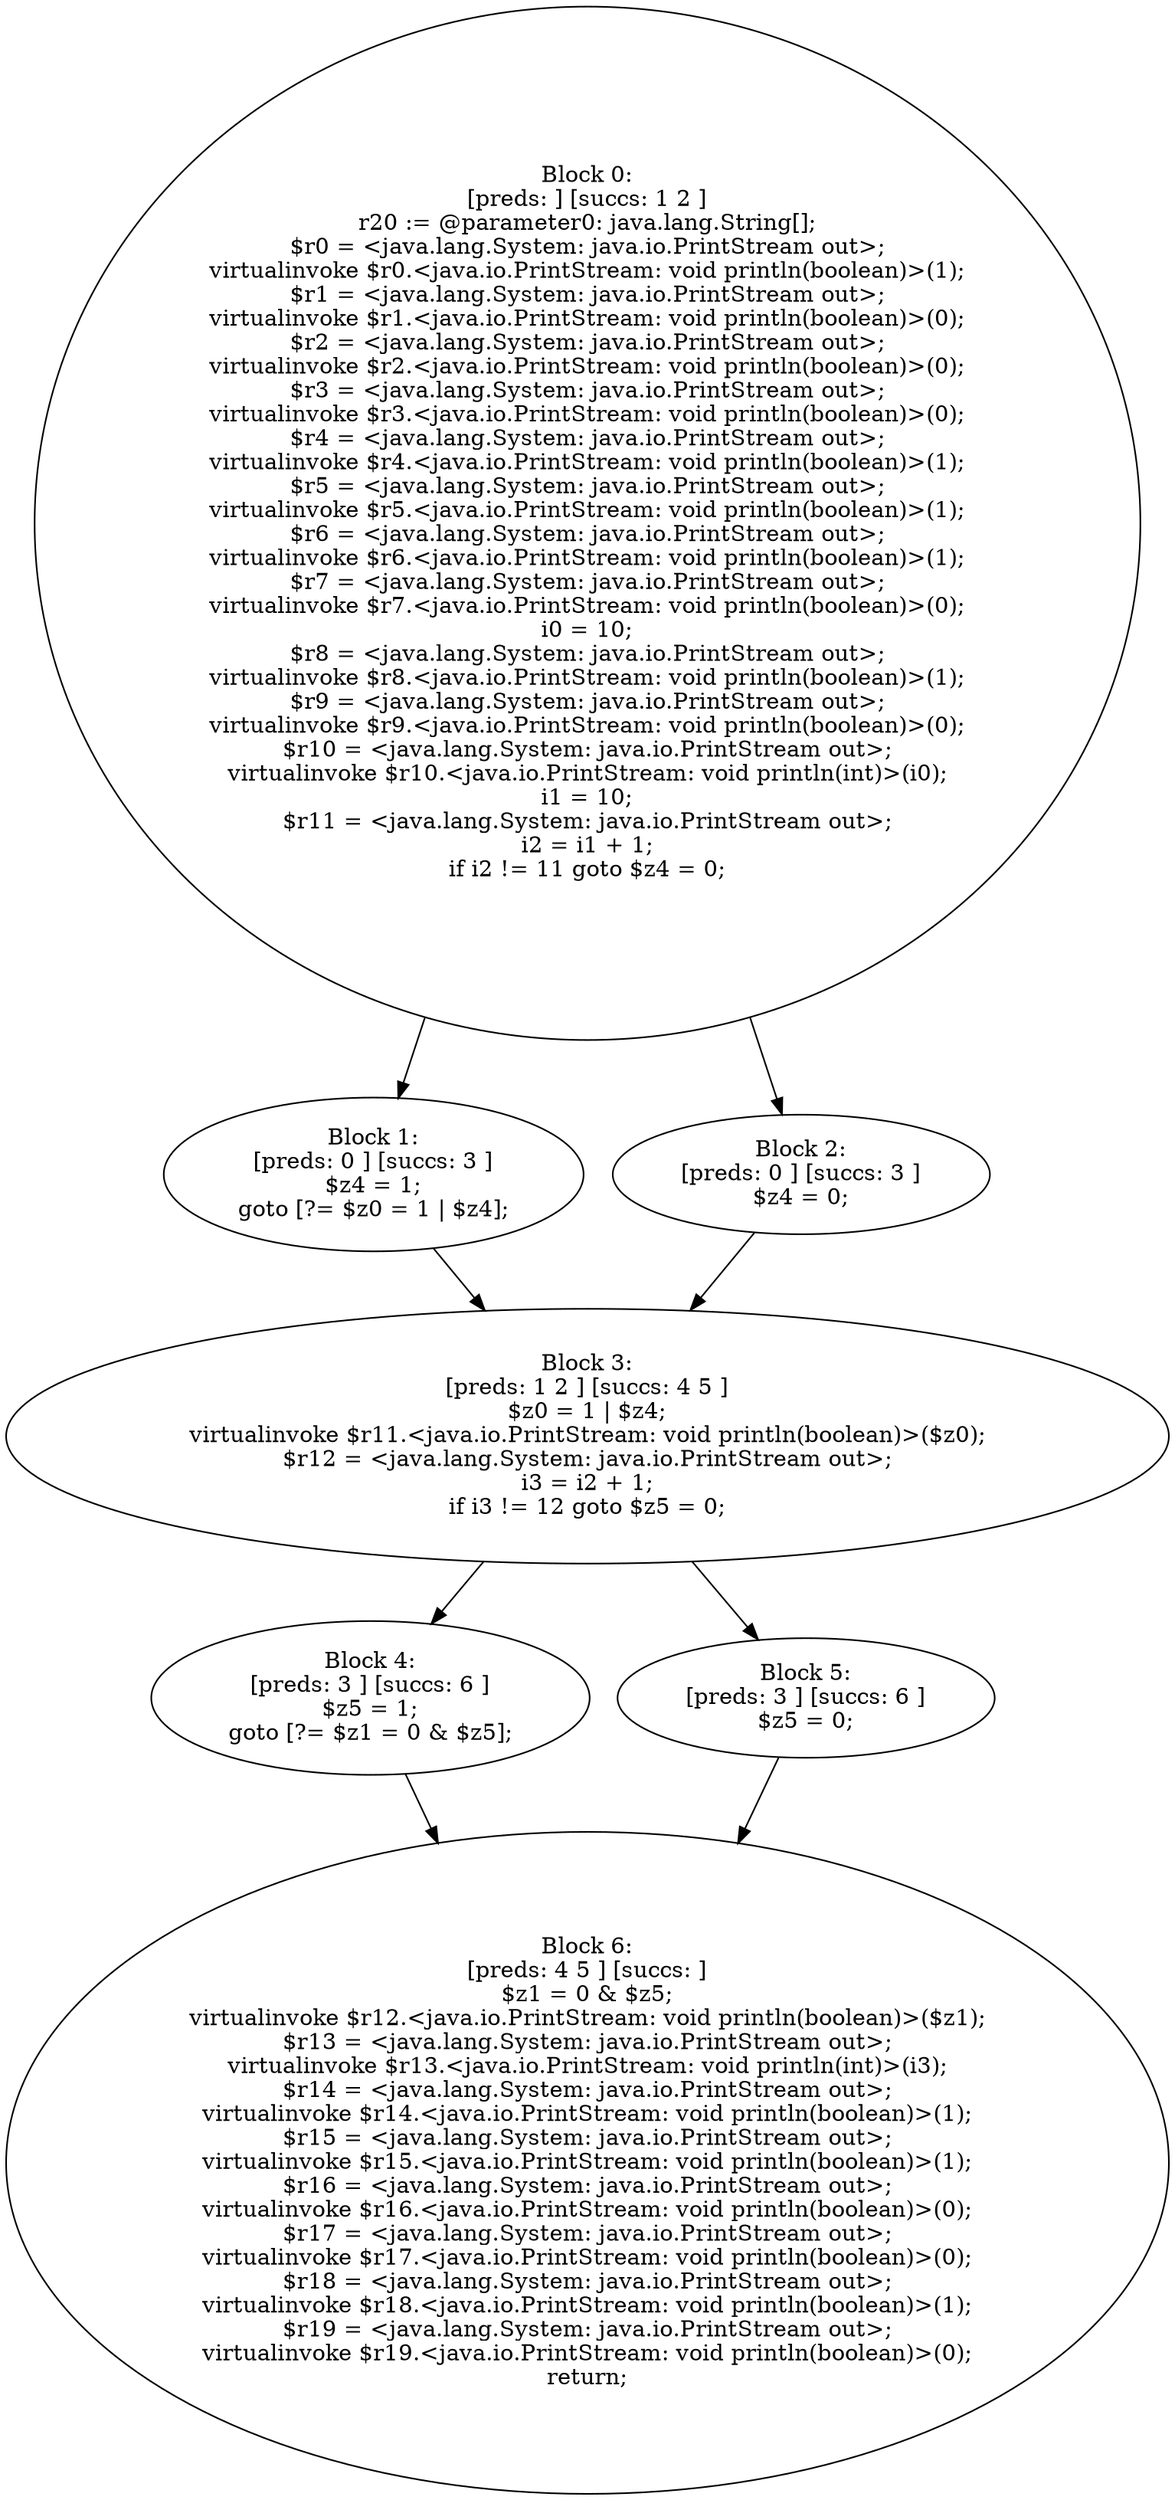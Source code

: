 digraph "unitGraph" {
    "Block 0:
[preds: ] [succs: 1 2 ]
r20 := @parameter0: java.lang.String[];
$r0 = <java.lang.System: java.io.PrintStream out>;
virtualinvoke $r0.<java.io.PrintStream: void println(boolean)>(1);
$r1 = <java.lang.System: java.io.PrintStream out>;
virtualinvoke $r1.<java.io.PrintStream: void println(boolean)>(0);
$r2 = <java.lang.System: java.io.PrintStream out>;
virtualinvoke $r2.<java.io.PrintStream: void println(boolean)>(0);
$r3 = <java.lang.System: java.io.PrintStream out>;
virtualinvoke $r3.<java.io.PrintStream: void println(boolean)>(0);
$r4 = <java.lang.System: java.io.PrintStream out>;
virtualinvoke $r4.<java.io.PrintStream: void println(boolean)>(1);
$r5 = <java.lang.System: java.io.PrintStream out>;
virtualinvoke $r5.<java.io.PrintStream: void println(boolean)>(1);
$r6 = <java.lang.System: java.io.PrintStream out>;
virtualinvoke $r6.<java.io.PrintStream: void println(boolean)>(1);
$r7 = <java.lang.System: java.io.PrintStream out>;
virtualinvoke $r7.<java.io.PrintStream: void println(boolean)>(0);
i0 = 10;
$r8 = <java.lang.System: java.io.PrintStream out>;
virtualinvoke $r8.<java.io.PrintStream: void println(boolean)>(1);
$r9 = <java.lang.System: java.io.PrintStream out>;
virtualinvoke $r9.<java.io.PrintStream: void println(boolean)>(0);
$r10 = <java.lang.System: java.io.PrintStream out>;
virtualinvoke $r10.<java.io.PrintStream: void println(int)>(i0);
i1 = 10;
$r11 = <java.lang.System: java.io.PrintStream out>;
i2 = i1 + 1;
if i2 != 11 goto $z4 = 0;
"
    "Block 1:
[preds: 0 ] [succs: 3 ]
$z4 = 1;
goto [?= $z0 = 1 | $z4];
"
    "Block 2:
[preds: 0 ] [succs: 3 ]
$z4 = 0;
"
    "Block 3:
[preds: 1 2 ] [succs: 4 5 ]
$z0 = 1 | $z4;
virtualinvoke $r11.<java.io.PrintStream: void println(boolean)>($z0);
$r12 = <java.lang.System: java.io.PrintStream out>;
i3 = i2 + 1;
if i3 != 12 goto $z5 = 0;
"
    "Block 4:
[preds: 3 ] [succs: 6 ]
$z5 = 1;
goto [?= $z1 = 0 & $z5];
"
    "Block 5:
[preds: 3 ] [succs: 6 ]
$z5 = 0;
"
    "Block 6:
[preds: 4 5 ] [succs: ]
$z1 = 0 & $z5;
virtualinvoke $r12.<java.io.PrintStream: void println(boolean)>($z1);
$r13 = <java.lang.System: java.io.PrintStream out>;
virtualinvoke $r13.<java.io.PrintStream: void println(int)>(i3);
$r14 = <java.lang.System: java.io.PrintStream out>;
virtualinvoke $r14.<java.io.PrintStream: void println(boolean)>(1);
$r15 = <java.lang.System: java.io.PrintStream out>;
virtualinvoke $r15.<java.io.PrintStream: void println(boolean)>(1);
$r16 = <java.lang.System: java.io.PrintStream out>;
virtualinvoke $r16.<java.io.PrintStream: void println(boolean)>(0);
$r17 = <java.lang.System: java.io.PrintStream out>;
virtualinvoke $r17.<java.io.PrintStream: void println(boolean)>(0);
$r18 = <java.lang.System: java.io.PrintStream out>;
virtualinvoke $r18.<java.io.PrintStream: void println(boolean)>(1);
$r19 = <java.lang.System: java.io.PrintStream out>;
virtualinvoke $r19.<java.io.PrintStream: void println(boolean)>(0);
return;
"
    "Block 0:
[preds: ] [succs: 1 2 ]
r20 := @parameter0: java.lang.String[];
$r0 = <java.lang.System: java.io.PrintStream out>;
virtualinvoke $r0.<java.io.PrintStream: void println(boolean)>(1);
$r1 = <java.lang.System: java.io.PrintStream out>;
virtualinvoke $r1.<java.io.PrintStream: void println(boolean)>(0);
$r2 = <java.lang.System: java.io.PrintStream out>;
virtualinvoke $r2.<java.io.PrintStream: void println(boolean)>(0);
$r3 = <java.lang.System: java.io.PrintStream out>;
virtualinvoke $r3.<java.io.PrintStream: void println(boolean)>(0);
$r4 = <java.lang.System: java.io.PrintStream out>;
virtualinvoke $r4.<java.io.PrintStream: void println(boolean)>(1);
$r5 = <java.lang.System: java.io.PrintStream out>;
virtualinvoke $r5.<java.io.PrintStream: void println(boolean)>(1);
$r6 = <java.lang.System: java.io.PrintStream out>;
virtualinvoke $r6.<java.io.PrintStream: void println(boolean)>(1);
$r7 = <java.lang.System: java.io.PrintStream out>;
virtualinvoke $r7.<java.io.PrintStream: void println(boolean)>(0);
i0 = 10;
$r8 = <java.lang.System: java.io.PrintStream out>;
virtualinvoke $r8.<java.io.PrintStream: void println(boolean)>(1);
$r9 = <java.lang.System: java.io.PrintStream out>;
virtualinvoke $r9.<java.io.PrintStream: void println(boolean)>(0);
$r10 = <java.lang.System: java.io.PrintStream out>;
virtualinvoke $r10.<java.io.PrintStream: void println(int)>(i0);
i1 = 10;
$r11 = <java.lang.System: java.io.PrintStream out>;
i2 = i1 + 1;
if i2 != 11 goto $z4 = 0;
"->"Block 1:
[preds: 0 ] [succs: 3 ]
$z4 = 1;
goto [?= $z0 = 1 | $z4];
";
    "Block 0:
[preds: ] [succs: 1 2 ]
r20 := @parameter0: java.lang.String[];
$r0 = <java.lang.System: java.io.PrintStream out>;
virtualinvoke $r0.<java.io.PrintStream: void println(boolean)>(1);
$r1 = <java.lang.System: java.io.PrintStream out>;
virtualinvoke $r1.<java.io.PrintStream: void println(boolean)>(0);
$r2 = <java.lang.System: java.io.PrintStream out>;
virtualinvoke $r2.<java.io.PrintStream: void println(boolean)>(0);
$r3 = <java.lang.System: java.io.PrintStream out>;
virtualinvoke $r3.<java.io.PrintStream: void println(boolean)>(0);
$r4 = <java.lang.System: java.io.PrintStream out>;
virtualinvoke $r4.<java.io.PrintStream: void println(boolean)>(1);
$r5 = <java.lang.System: java.io.PrintStream out>;
virtualinvoke $r5.<java.io.PrintStream: void println(boolean)>(1);
$r6 = <java.lang.System: java.io.PrintStream out>;
virtualinvoke $r6.<java.io.PrintStream: void println(boolean)>(1);
$r7 = <java.lang.System: java.io.PrintStream out>;
virtualinvoke $r7.<java.io.PrintStream: void println(boolean)>(0);
i0 = 10;
$r8 = <java.lang.System: java.io.PrintStream out>;
virtualinvoke $r8.<java.io.PrintStream: void println(boolean)>(1);
$r9 = <java.lang.System: java.io.PrintStream out>;
virtualinvoke $r9.<java.io.PrintStream: void println(boolean)>(0);
$r10 = <java.lang.System: java.io.PrintStream out>;
virtualinvoke $r10.<java.io.PrintStream: void println(int)>(i0);
i1 = 10;
$r11 = <java.lang.System: java.io.PrintStream out>;
i2 = i1 + 1;
if i2 != 11 goto $z4 = 0;
"->"Block 2:
[preds: 0 ] [succs: 3 ]
$z4 = 0;
";
    "Block 1:
[preds: 0 ] [succs: 3 ]
$z4 = 1;
goto [?= $z0 = 1 | $z4];
"->"Block 3:
[preds: 1 2 ] [succs: 4 5 ]
$z0 = 1 | $z4;
virtualinvoke $r11.<java.io.PrintStream: void println(boolean)>($z0);
$r12 = <java.lang.System: java.io.PrintStream out>;
i3 = i2 + 1;
if i3 != 12 goto $z5 = 0;
";
    "Block 2:
[preds: 0 ] [succs: 3 ]
$z4 = 0;
"->"Block 3:
[preds: 1 2 ] [succs: 4 5 ]
$z0 = 1 | $z4;
virtualinvoke $r11.<java.io.PrintStream: void println(boolean)>($z0);
$r12 = <java.lang.System: java.io.PrintStream out>;
i3 = i2 + 1;
if i3 != 12 goto $z5 = 0;
";
    "Block 3:
[preds: 1 2 ] [succs: 4 5 ]
$z0 = 1 | $z4;
virtualinvoke $r11.<java.io.PrintStream: void println(boolean)>($z0);
$r12 = <java.lang.System: java.io.PrintStream out>;
i3 = i2 + 1;
if i3 != 12 goto $z5 = 0;
"->"Block 4:
[preds: 3 ] [succs: 6 ]
$z5 = 1;
goto [?= $z1 = 0 & $z5];
";
    "Block 3:
[preds: 1 2 ] [succs: 4 5 ]
$z0 = 1 | $z4;
virtualinvoke $r11.<java.io.PrintStream: void println(boolean)>($z0);
$r12 = <java.lang.System: java.io.PrintStream out>;
i3 = i2 + 1;
if i3 != 12 goto $z5 = 0;
"->"Block 5:
[preds: 3 ] [succs: 6 ]
$z5 = 0;
";
    "Block 4:
[preds: 3 ] [succs: 6 ]
$z5 = 1;
goto [?= $z1 = 0 & $z5];
"->"Block 6:
[preds: 4 5 ] [succs: ]
$z1 = 0 & $z5;
virtualinvoke $r12.<java.io.PrintStream: void println(boolean)>($z1);
$r13 = <java.lang.System: java.io.PrintStream out>;
virtualinvoke $r13.<java.io.PrintStream: void println(int)>(i3);
$r14 = <java.lang.System: java.io.PrintStream out>;
virtualinvoke $r14.<java.io.PrintStream: void println(boolean)>(1);
$r15 = <java.lang.System: java.io.PrintStream out>;
virtualinvoke $r15.<java.io.PrintStream: void println(boolean)>(1);
$r16 = <java.lang.System: java.io.PrintStream out>;
virtualinvoke $r16.<java.io.PrintStream: void println(boolean)>(0);
$r17 = <java.lang.System: java.io.PrintStream out>;
virtualinvoke $r17.<java.io.PrintStream: void println(boolean)>(0);
$r18 = <java.lang.System: java.io.PrintStream out>;
virtualinvoke $r18.<java.io.PrintStream: void println(boolean)>(1);
$r19 = <java.lang.System: java.io.PrintStream out>;
virtualinvoke $r19.<java.io.PrintStream: void println(boolean)>(0);
return;
";
    "Block 5:
[preds: 3 ] [succs: 6 ]
$z5 = 0;
"->"Block 6:
[preds: 4 5 ] [succs: ]
$z1 = 0 & $z5;
virtualinvoke $r12.<java.io.PrintStream: void println(boolean)>($z1);
$r13 = <java.lang.System: java.io.PrintStream out>;
virtualinvoke $r13.<java.io.PrintStream: void println(int)>(i3);
$r14 = <java.lang.System: java.io.PrintStream out>;
virtualinvoke $r14.<java.io.PrintStream: void println(boolean)>(1);
$r15 = <java.lang.System: java.io.PrintStream out>;
virtualinvoke $r15.<java.io.PrintStream: void println(boolean)>(1);
$r16 = <java.lang.System: java.io.PrintStream out>;
virtualinvoke $r16.<java.io.PrintStream: void println(boolean)>(0);
$r17 = <java.lang.System: java.io.PrintStream out>;
virtualinvoke $r17.<java.io.PrintStream: void println(boolean)>(0);
$r18 = <java.lang.System: java.io.PrintStream out>;
virtualinvoke $r18.<java.io.PrintStream: void println(boolean)>(1);
$r19 = <java.lang.System: java.io.PrintStream out>;
virtualinvoke $r19.<java.io.PrintStream: void println(boolean)>(0);
return;
";
}
